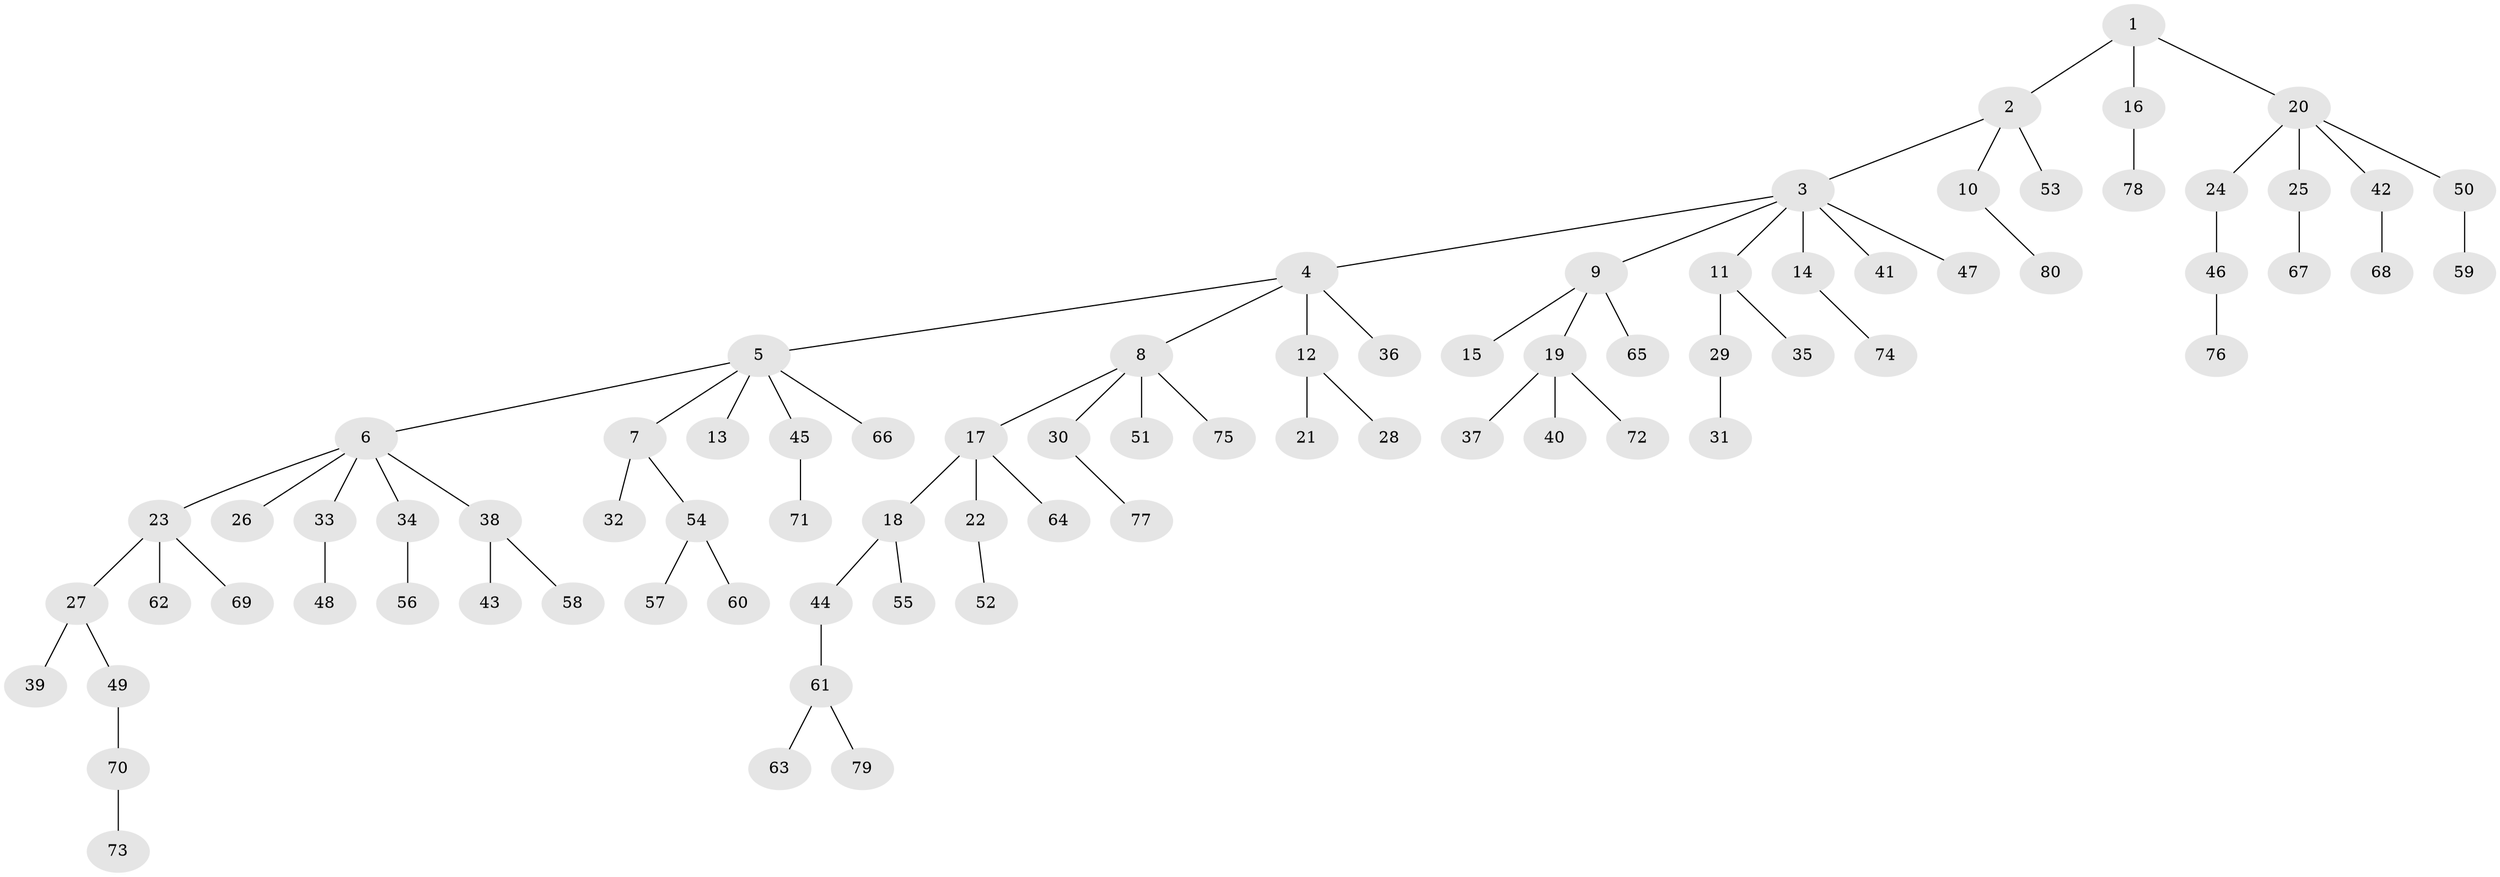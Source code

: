 // Generated by graph-tools (version 1.1) at 2025/37/03/09/25 02:37:04]
// undirected, 80 vertices, 79 edges
graph export_dot {
graph [start="1"]
  node [color=gray90,style=filled];
  1;
  2;
  3;
  4;
  5;
  6;
  7;
  8;
  9;
  10;
  11;
  12;
  13;
  14;
  15;
  16;
  17;
  18;
  19;
  20;
  21;
  22;
  23;
  24;
  25;
  26;
  27;
  28;
  29;
  30;
  31;
  32;
  33;
  34;
  35;
  36;
  37;
  38;
  39;
  40;
  41;
  42;
  43;
  44;
  45;
  46;
  47;
  48;
  49;
  50;
  51;
  52;
  53;
  54;
  55;
  56;
  57;
  58;
  59;
  60;
  61;
  62;
  63;
  64;
  65;
  66;
  67;
  68;
  69;
  70;
  71;
  72;
  73;
  74;
  75;
  76;
  77;
  78;
  79;
  80;
  1 -- 2;
  1 -- 16;
  1 -- 20;
  2 -- 3;
  2 -- 10;
  2 -- 53;
  3 -- 4;
  3 -- 9;
  3 -- 11;
  3 -- 14;
  3 -- 41;
  3 -- 47;
  4 -- 5;
  4 -- 8;
  4 -- 12;
  4 -- 36;
  5 -- 6;
  5 -- 7;
  5 -- 13;
  5 -- 45;
  5 -- 66;
  6 -- 23;
  6 -- 26;
  6 -- 33;
  6 -- 34;
  6 -- 38;
  7 -- 32;
  7 -- 54;
  8 -- 17;
  8 -- 30;
  8 -- 51;
  8 -- 75;
  9 -- 15;
  9 -- 19;
  9 -- 65;
  10 -- 80;
  11 -- 29;
  11 -- 35;
  12 -- 21;
  12 -- 28;
  14 -- 74;
  16 -- 78;
  17 -- 18;
  17 -- 22;
  17 -- 64;
  18 -- 44;
  18 -- 55;
  19 -- 37;
  19 -- 40;
  19 -- 72;
  20 -- 24;
  20 -- 25;
  20 -- 42;
  20 -- 50;
  22 -- 52;
  23 -- 27;
  23 -- 62;
  23 -- 69;
  24 -- 46;
  25 -- 67;
  27 -- 39;
  27 -- 49;
  29 -- 31;
  30 -- 77;
  33 -- 48;
  34 -- 56;
  38 -- 43;
  38 -- 58;
  42 -- 68;
  44 -- 61;
  45 -- 71;
  46 -- 76;
  49 -- 70;
  50 -- 59;
  54 -- 57;
  54 -- 60;
  61 -- 63;
  61 -- 79;
  70 -- 73;
}
